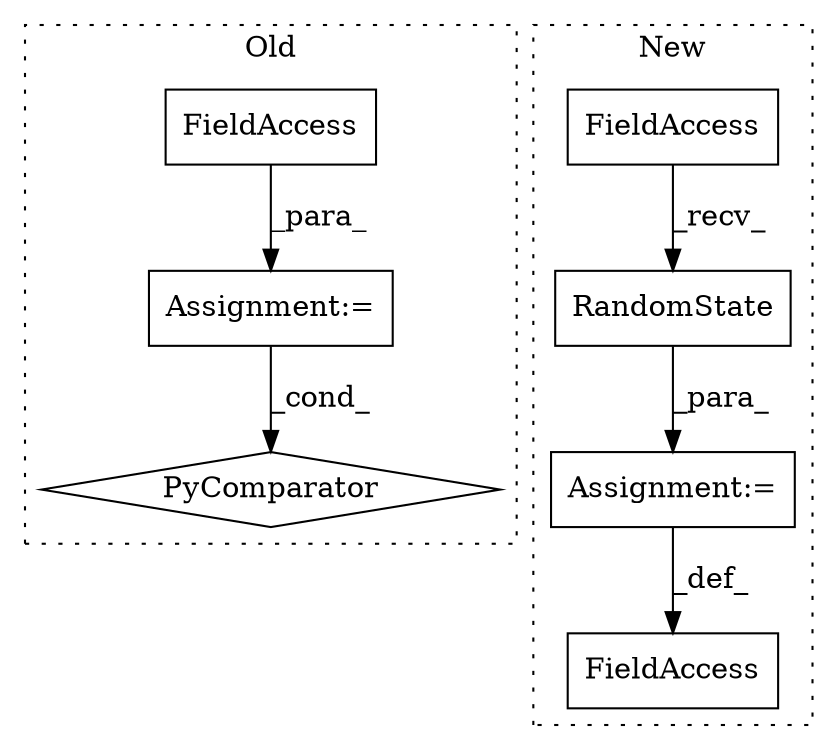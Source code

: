 digraph G {
subgraph cluster0 {
1 [label="PyComparator" a="113" s="813" l="39" shape="diamond"];
5 [label="Assignment:=" a="7" s="813" l="39" shape="box"];
6 [label="FieldAccess" a="22" s="820" l="23" shape="box"];
label = "Old";
style="dotted";
}
subgraph cluster1 {
2 [label="RandomState" a="32" s="326,342" l="12,1" shape="box"];
3 [label="FieldAccess" a="22" s="301" l="11" shape="box"];
4 [label="FieldAccess" a="22" s="313" l="12" shape="box"];
7 [label="Assignment:=" a="7" s="312" l="1" shape="box"];
label = "New";
style="dotted";
}
2 -> 7 [label="_para_"];
4 -> 2 [label="_recv_"];
5 -> 1 [label="_cond_"];
6 -> 5 [label="_para_"];
7 -> 3 [label="_def_"];
}